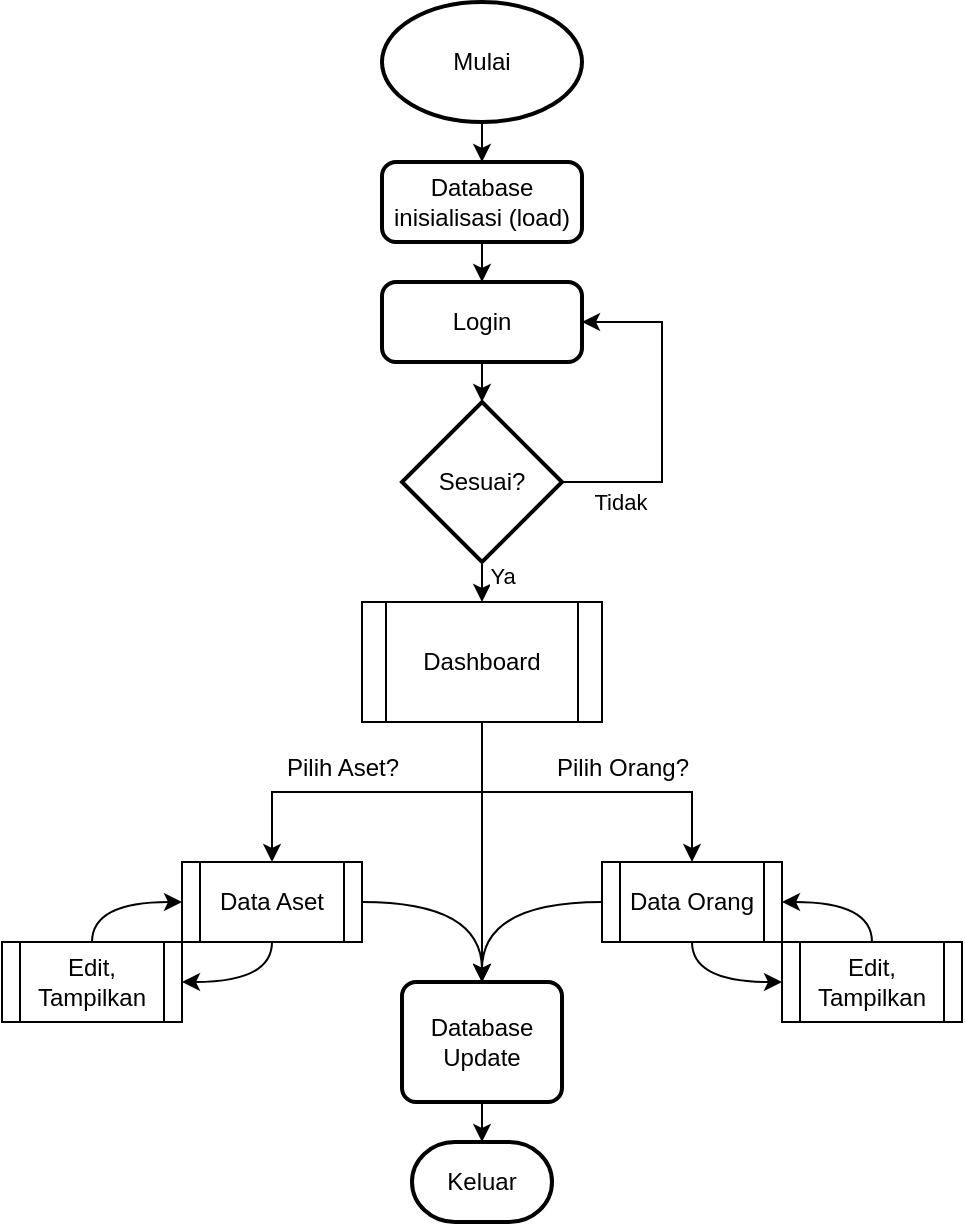 <mxfile version="24.7.4">
  <diagram name="Page-1" id="EaQ36diOwJip6KEwVQeT">
    <mxGraphModel dx="733" dy="368" grid="1" gridSize="10" guides="1" tooltips="1" connect="1" arrows="1" fold="1" page="1" pageScale="1" pageWidth="850" pageHeight="1100" math="0" shadow="0">
      <root>
        <mxCell id="0" />
        <mxCell id="1" parent="0" />
        <mxCell id="mMHefkbeM8jbzhzsHDXi-30" style="edgeStyle=orthogonalEdgeStyle;rounded=0;orthogonalLoop=1;jettySize=auto;html=1;exitX=0.5;exitY=1;exitDx=0;exitDy=0;exitPerimeter=0;entryX=0.5;entryY=0;entryDx=0;entryDy=0;" edge="1" parent="1" source="mMHefkbeM8jbzhzsHDXi-1" target="mMHefkbeM8jbzhzsHDXi-2">
          <mxGeometry relative="1" as="geometry" />
        </mxCell>
        <mxCell id="mMHefkbeM8jbzhzsHDXi-1" value="Mulai" style="strokeWidth=2;html=1;shape=mxgraph.flowchart.start_1;whiteSpace=wrap;" vertex="1" parent="1">
          <mxGeometry x="350" y="50" width="100" height="60" as="geometry" />
        </mxCell>
        <mxCell id="mMHefkbeM8jbzhzsHDXi-29" style="edgeStyle=orthogonalEdgeStyle;rounded=0;orthogonalLoop=1;jettySize=auto;html=1;exitX=0.5;exitY=1;exitDx=0;exitDy=0;entryX=0.5;entryY=0;entryDx=0;entryDy=0;" edge="1" parent="1" source="mMHefkbeM8jbzhzsHDXi-2" target="mMHefkbeM8jbzhzsHDXi-3">
          <mxGeometry relative="1" as="geometry" />
        </mxCell>
        <mxCell id="mMHefkbeM8jbzhzsHDXi-2" value="Database&lt;br&gt;inisialisasi (load)" style="rounded=1;whiteSpace=wrap;html=1;absoluteArcSize=1;arcSize=14;strokeWidth=2;" vertex="1" parent="1">
          <mxGeometry x="350" y="130" width="100" height="40" as="geometry" />
        </mxCell>
        <mxCell id="mMHefkbeM8jbzhzsHDXi-3" value="Login" style="rounded=1;whiteSpace=wrap;html=1;absoluteArcSize=1;arcSize=14;strokeWidth=2;" vertex="1" parent="1">
          <mxGeometry x="350" y="190" width="100" height="40" as="geometry" />
        </mxCell>
        <mxCell id="mMHefkbeM8jbzhzsHDXi-27" style="edgeStyle=orthogonalEdgeStyle;rounded=0;orthogonalLoop=1;jettySize=auto;html=1;exitX=0.5;exitY=1;exitDx=0;exitDy=0;exitPerimeter=0;entryX=0.5;entryY=0;entryDx=0;entryDy=0;" edge="1" parent="1" source="mMHefkbeM8jbzhzsHDXi-4" target="mMHefkbeM8jbzhzsHDXi-10">
          <mxGeometry relative="1" as="geometry" />
        </mxCell>
        <mxCell id="mMHefkbeM8jbzhzsHDXi-35" value="Ya" style="edgeLabel;html=1;align=center;verticalAlign=middle;resizable=0;points=[];" vertex="1" connectable="0" parent="mMHefkbeM8jbzhzsHDXi-27">
          <mxGeometry x="-0.276" y="3" relative="1" as="geometry">
            <mxPoint x="7" as="offset" />
          </mxGeometry>
        </mxCell>
        <mxCell id="mMHefkbeM8jbzhzsHDXi-33" style="edgeStyle=orthogonalEdgeStyle;rounded=0;orthogonalLoop=1;jettySize=auto;html=1;exitX=1;exitY=0.5;exitDx=0;exitDy=0;exitPerimeter=0;entryX=1;entryY=0.5;entryDx=0;entryDy=0;" edge="1" parent="1" source="mMHefkbeM8jbzhzsHDXi-4" target="mMHefkbeM8jbzhzsHDXi-3">
          <mxGeometry relative="1" as="geometry">
            <Array as="points">
              <mxPoint x="490" y="290" />
              <mxPoint x="490" y="210" />
            </Array>
          </mxGeometry>
        </mxCell>
        <mxCell id="mMHefkbeM8jbzhzsHDXi-34" value="Tidak" style="edgeLabel;html=1;align=center;verticalAlign=middle;resizable=0;points=[];" vertex="1" connectable="0" parent="mMHefkbeM8jbzhzsHDXi-33">
          <mxGeometry x="-0.71" y="-2" relative="1" as="geometry">
            <mxPoint x="4" y="8" as="offset" />
          </mxGeometry>
        </mxCell>
        <mxCell id="mMHefkbeM8jbzhzsHDXi-4" value="Sesuai?" style="strokeWidth=2;html=1;shape=mxgraph.flowchart.decision;whiteSpace=wrap;" vertex="1" parent="1">
          <mxGeometry x="360" y="250" width="80" height="80" as="geometry" />
        </mxCell>
        <mxCell id="mMHefkbeM8jbzhzsHDXi-8" value="Database&lt;br&gt;Update" style="rounded=1;whiteSpace=wrap;html=1;absoluteArcSize=1;arcSize=14;strokeWidth=2;" vertex="1" parent="1">
          <mxGeometry x="360" y="540" width="80" height="60" as="geometry" />
        </mxCell>
        <mxCell id="mMHefkbeM8jbzhzsHDXi-16" style="edgeStyle=orthogonalEdgeStyle;rounded=0;orthogonalLoop=1;jettySize=auto;html=1;exitX=0.5;exitY=1;exitDx=0;exitDy=0;entryX=0.5;entryY=0;entryDx=0;entryDy=0;" edge="1" parent="1" source="mMHefkbeM8jbzhzsHDXi-10" target="mMHefkbeM8jbzhzsHDXi-8">
          <mxGeometry relative="1" as="geometry">
            <Array as="points">
              <mxPoint x="400" y="450" />
              <mxPoint x="400" y="450" />
            </Array>
          </mxGeometry>
        </mxCell>
        <mxCell id="mMHefkbeM8jbzhzsHDXi-17" style="edgeStyle=orthogonalEdgeStyle;rounded=0;orthogonalLoop=1;jettySize=auto;html=1;exitX=0.5;exitY=1;exitDx=0;exitDy=0;entryX=0.5;entryY=0;entryDx=0;entryDy=0;" edge="1" parent="1" source="mMHefkbeM8jbzhzsHDXi-10" target="mMHefkbeM8jbzhzsHDXi-11">
          <mxGeometry relative="1" as="geometry">
            <Array as="points">
              <mxPoint x="400" y="445" />
              <mxPoint x="505" y="445" />
            </Array>
          </mxGeometry>
        </mxCell>
        <mxCell id="mMHefkbeM8jbzhzsHDXi-18" style="edgeStyle=orthogonalEdgeStyle;rounded=0;orthogonalLoop=1;jettySize=auto;html=1;exitX=0.5;exitY=1;exitDx=0;exitDy=0;entryX=0.5;entryY=0;entryDx=0;entryDy=0;" edge="1" parent="1" source="mMHefkbeM8jbzhzsHDXi-10" target="mMHefkbeM8jbzhzsHDXi-12">
          <mxGeometry relative="1" as="geometry" />
        </mxCell>
        <mxCell id="mMHefkbeM8jbzhzsHDXi-10" value="Dashboard" style="shape=process;whiteSpace=wrap;html=1;backgroundOutline=1;" vertex="1" parent="1">
          <mxGeometry x="340" y="350" width="120" height="60" as="geometry" />
        </mxCell>
        <mxCell id="mMHefkbeM8jbzhzsHDXi-22" style="edgeStyle=orthogonalEdgeStyle;rounded=0;orthogonalLoop=1;jettySize=auto;html=1;exitX=0.5;exitY=1;exitDx=0;exitDy=0;entryX=0;entryY=0.5;entryDx=0;entryDy=0;curved=1;" edge="1" parent="1" source="mMHefkbeM8jbzhzsHDXi-11" target="mMHefkbeM8jbzhzsHDXi-14">
          <mxGeometry relative="1" as="geometry" />
        </mxCell>
        <mxCell id="mMHefkbeM8jbzhzsHDXi-25" style="edgeStyle=orthogonalEdgeStyle;rounded=0;orthogonalLoop=1;jettySize=auto;html=1;exitX=0;exitY=0.5;exitDx=0;exitDy=0;entryX=0.5;entryY=0;entryDx=0;entryDy=0;curved=1;" edge="1" parent="1" source="mMHefkbeM8jbzhzsHDXi-11" target="mMHefkbeM8jbzhzsHDXi-8">
          <mxGeometry relative="1" as="geometry" />
        </mxCell>
        <mxCell id="mMHefkbeM8jbzhzsHDXi-11" value="Data Orang" style="shape=process;whiteSpace=wrap;html=1;backgroundOutline=1;" vertex="1" parent="1">
          <mxGeometry x="460" y="480" width="90" height="40" as="geometry" />
        </mxCell>
        <mxCell id="mMHefkbeM8jbzhzsHDXi-19" style="edgeStyle=orthogonalEdgeStyle;rounded=0;orthogonalLoop=1;jettySize=auto;html=1;exitX=0.5;exitY=1;exitDx=0;exitDy=0;entryX=1;entryY=0.5;entryDx=0;entryDy=0;curved=1;" edge="1" parent="1" source="mMHefkbeM8jbzhzsHDXi-12" target="mMHefkbeM8jbzhzsHDXi-15">
          <mxGeometry relative="1" as="geometry" />
        </mxCell>
        <mxCell id="mMHefkbeM8jbzhzsHDXi-26" style="edgeStyle=orthogonalEdgeStyle;rounded=0;orthogonalLoop=1;jettySize=auto;html=1;exitX=1;exitY=0.5;exitDx=0;exitDy=0;entryX=0.5;entryY=0;entryDx=0;entryDy=0;curved=1;" edge="1" parent="1" source="mMHefkbeM8jbzhzsHDXi-12" target="mMHefkbeM8jbzhzsHDXi-8">
          <mxGeometry relative="1" as="geometry" />
        </mxCell>
        <mxCell id="mMHefkbeM8jbzhzsHDXi-12" value="Data Aset" style="shape=process;whiteSpace=wrap;html=1;backgroundOutline=1;" vertex="1" parent="1">
          <mxGeometry x="250" y="480" width="90" height="40" as="geometry" />
        </mxCell>
        <mxCell id="mMHefkbeM8jbzhzsHDXi-21" style="edgeStyle=orthogonalEdgeStyle;rounded=0;orthogonalLoop=1;jettySize=auto;html=1;exitX=0.5;exitY=0;exitDx=0;exitDy=0;entryX=1;entryY=0.5;entryDx=0;entryDy=0;curved=1;" edge="1" parent="1" source="mMHefkbeM8jbzhzsHDXi-14" target="mMHefkbeM8jbzhzsHDXi-11">
          <mxGeometry relative="1" as="geometry" />
        </mxCell>
        <mxCell id="mMHefkbeM8jbzhzsHDXi-14" value="Edit, Tampilkan" style="shape=process;whiteSpace=wrap;html=1;backgroundOutline=1;" vertex="1" parent="1">
          <mxGeometry x="550" y="520" width="90" height="40" as="geometry" />
        </mxCell>
        <mxCell id="mMHefkbeM8jbzhzsHDXi-20" style="edgeStyle=orthogonalEdgeStyle;rounded=0;orthogonalLoop=1;jettySize=auto;html=1;exitX=0.5;exitY=0;exitDx=0;exitDy=0;entryX=0;entryY=0.5;entryDx=0;entryDy=0;curved=1;" edge="1" parent="1" source="mMHefkbeM8jbzhzsHDXi-15" target="mMHefkbeM8jbzhzsHDXi-12">
          <mxGeometry relative="1" as="geometry" />
        </mxCell>
        <mxCell id="mMHefkbeM8jbzhzsHDXi-15" value="Edit, Tampilkan" style="shape=process;whiteSpace=wrap;html=1;backgroundOutline=1;" vertex="1" parent="1">
          <mxGeometry x="160" y="520" width="90" height="40" as="geometry" />
        </mxCell>
        <mxCell id="mMHefkbeM8jbzhzsHDXi-28" style="edgeStyle=orthogonalEdgeStyle;rounded=0;orthogonalLoop=1;jettySize=auto;html=1;exitX=0.5;exitY=1;exitDx=0;exitDy=0;entryX=0.5;entryY=0;entryDx=0;entryDy=0;entryPerimeter=0;" edge="1" parent="1" source="mMHefkbeM8jbzhzsHDXi-3" target="mMHefkbeM8jbzhzsHDXi-4">
          <mxGeometry relative="1" as="geometry" />
        </mxCell>
        <mxCell id="mMHefkbeM8jbzhzsHDXi-31" value="Pilih Orang?" style="text;html=1;align=center;verticalAlign=middle;resizable=0;points=[];autosize=1;strokeColor=none;fillColor=none;" vertex="1" parent="1">
          <mxGeometry x="425" y="418" width="90" height="30" as="geometry" />
        </mxCell>
        <mxCell id="mMHefkbeM8jbzhzsHDXi-32" value="Pilih Aset?" style="text;html=1;align=center;verticalAlign=middle;resizable=0;points=[];autosize=1;strokeColor=none;fillColor=none;" vertex="1" parent="1">
          <mxGeometry x="290" y="418" width="80" height="30" as="geometry" />
        </mxCell>
        <mxCell id="mMHefkbeM8jbzhzsHDXi-36" value="Keluar" style="strokeWidth=2;html=1;shape=mxgraph.flowchart.terminator;whiteSpace=wrap;" vertex="1" parent="1">
          <mxGeometry x="365" y="620" width="70" height="40" as="geometry" />
        </mxCell>
        <mxCell id="mMHefkbeM8jbzhzsHDXi-37" style="edgeStyle=orthogonalEdgeStyle;rounded=0;orthogonalLoop=1;jettySize=auto;html=1;exitX=0.5;exitY=1;exitDx=0;exitDy=0;entryX=0.5;entryY=0;entryDx=0;entryDy=0;entryPerimeter=0;" edge="1" parent="1" source="mMHefkbeM8jbzhzsHDXi-8" target="mMHefkbeM8jbzhzsHDXi-36">
          <mxGeometry relative="1" as="geometry" />
        </mxCell>
      </root>
    </mxGraphModel>
  </diagram>
</mxfile>
